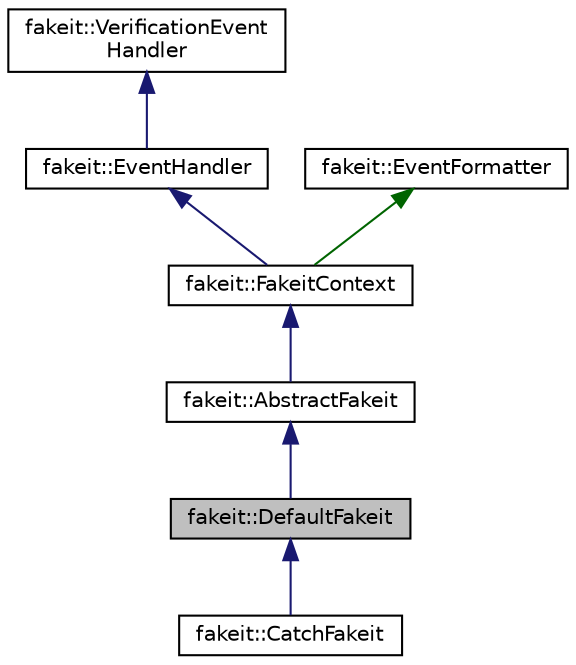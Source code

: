 digraph "fakeit::DefaultFakeit"
{
  edge [fontname="Helvetica",fontsize="10",labelfontname="Helvetica",labelfontsize="10"];
  node [fontname="Helvetica",fontsize="10",shape=record];
  Node1 [label="fakeit::DefaultFakeit",height=0.2,width=0.4,color="black", fillcolor="grey75", style="filled" fontcolor="black"];
  Node2 -> Node1 [dir="back",color="midnightblue",fontsize="10",style="solid",fontname="Helvetica"];
  Node2 [label="fakeit::AbstractFakeit",height=0.2,width=0.4,color="black", fillcolor="white", style="filled",URL="$d4/da2/classfakeit_1_1AbstractFakeit.html"];
  Node3 -> Node2 [dir="back",color="midnightblue",fontsize="10",style="solid",fontname="Helvetica"];
  Node3 [label="fakeit::FakeitContext",height=0.2,width=0.4,color="black", fillcolor="white", style="filled",URL="$dd/d25/structfakeit_1_1FakeitContext.html"];
  Node4 -> Node3 [dir="back",color="midnightblue",fontsize="10",style="solid",fontname="Helvetica"];
  Node4 [label="fakeit::EventHandler",height=0.2,width=0.4,color="black", fillcolor="white", style="filled",URL="$db/d31/structfakeit_1_1EventHandler.html"];
  Node5 -> Node4 [dir="back",color="midnightblue",fontsize="10",style="solid",fontname="Helvetica"];
  Node5 [label="fakeit::VerificationEvent\lHandler",height=0.2,width=0.4,color="black", fillcolor="white", style="filled",URL="$d0/dda/structfakeit_1_1VerificationEventHandler.html"];
  Node6 -> Node3 [dir="back",color="darkgreen",fontsize="10",style="solid",fontname="Helvetica"];
  Node6 [label="fakeit::EventFormatter",height=0.2,width=0.4,color="black", fillcolor="white", style="filled",URL="$de/dcb/structfakeit_1_1EventFormatter.html"];
  Node1 -> Node7 [dir="back",color="midnightblue",fontsize="10",style="solid",fontname="Helvetica"];
  Node7 [label="fakeit::CatchFakeit",height=0.2,width=0.4,color="black", fillcolor="white", style="filled",URL="$d6/da6/classfakeit_1_1CatchFakeit.html"];
}

